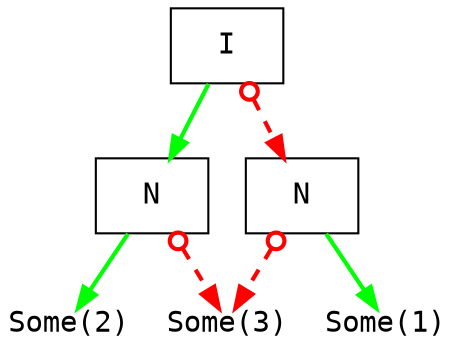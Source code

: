 digraph G {
node [ fontsize=14];
bgcolor="#ffffff00" # RGBA (with alpha)

I [shape=box,label="I",fontname="Courier"]

I -> Ip [style=solid,color=green,penwidth=2]
I -> In [style=dashed,color=red,penwidth=2,arrowhead=normal,arrowtail=odot,dir=both]

In [shape=box,label="N",fontname="Courier"]
Ip [shape=box,label="N",fontname="Courier"]

{rank=same Ip In }


Ip -> S2 [style=solid,color=green,penwidth=2]
Ip -> S3 [style=dashed,color=red,penwidth=2,arrowhead=normal,arrowtail=odot,dir=both]

In -> S1 [style=solid,color=green,penwidth=2]
In -> S3 [style=dashed,color=red,penwidth=2,arrowhead=normal,arrowtail=odot,dir=both]

S2 [shape=plain,label="Some(2)",fontname="Courier"]

S3 [shape=plain,label="Some(3)",fontname="Courier"]
S1 [shape=plain,label="Some(1)",fontname="Courier"]

{rank=same S2 S3 S1}

}